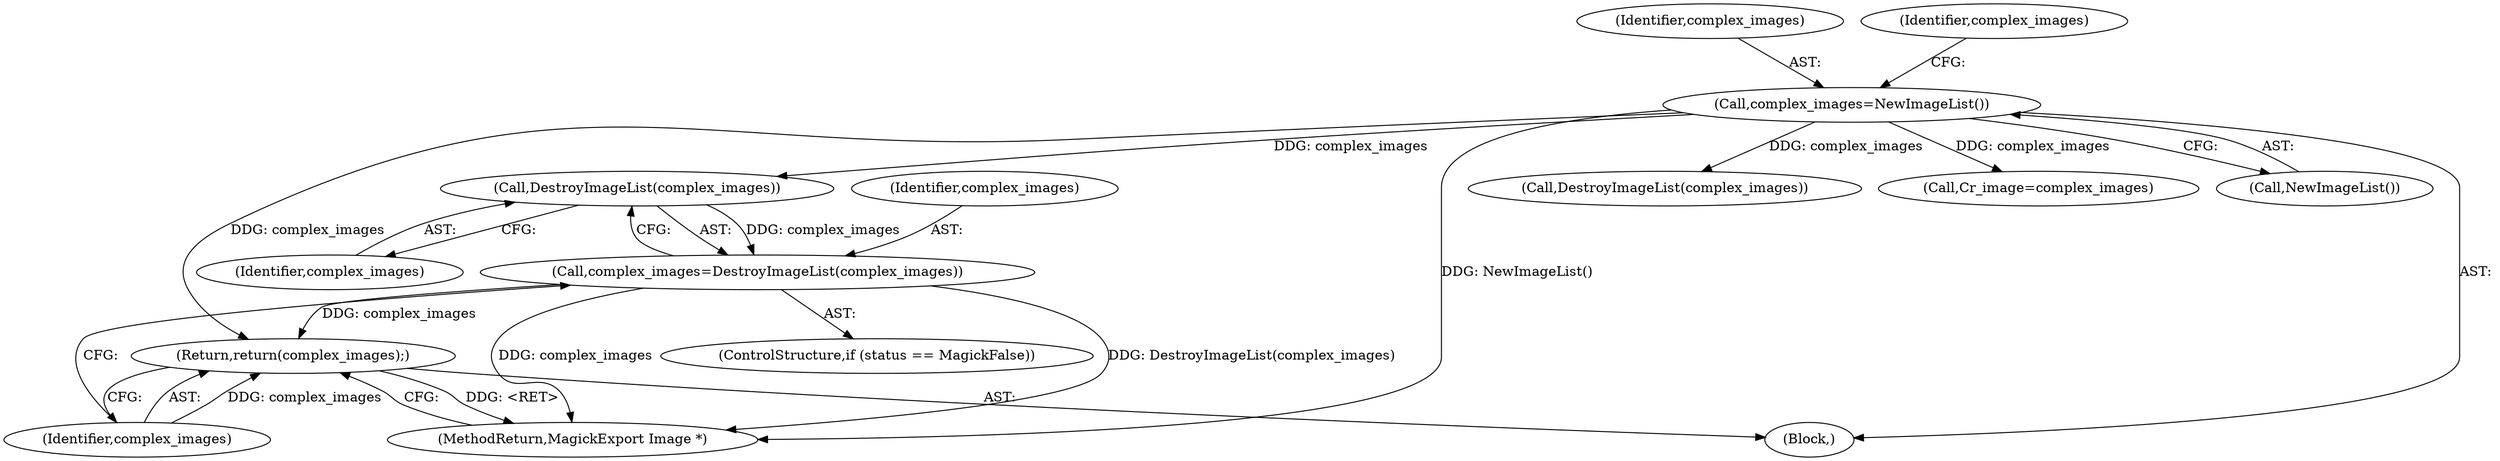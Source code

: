 digraph "0_ImageMagick6_7c2c5ba5b8e3a0b2b82f56c71dfab74ed4006df7_0@pointer" {
"1000912" [label="(Call,DestroyImageList(complex_images))"];
"1000225" [label="(Call,complex_images=NewImageList())"];
"1000910" [label="(Call,complex_images=DestroyImageList(complex_images))"];
"1000914" [label="(Return,return(complex_images);)"];
"1000911" [label="(Identifier,complex_images)"];
"1000910" [label="(Call,complex_images=DestroyImageList(complex_images))"];
"1000249" [label="(Call,DestroyImageList(complex_images))"];
"1000914" [label="(Return,return(complex_images);)"];
"1000333" [label="(Call,Cr_image=complex_images)"];
"1000913" [label="(Identifier,complex_images)"];
"1000915" [label="(Identifier,complex_images)"];
"1000916" [label="(MethodReturn,MagickExport Image *)"];
"1000226" [label="(Identifier,complex_images)"];
"1000906" [label="(ControlStructure,if (status == MagickFalse))"];
"1000227" [label="(Call,NewImageList())"];
"1000230" [label="(Identifier,complex_images)"];
"1000105" [label="(Block,)"];
"1000912" [label="(Call,DestroyImageList(complex_images))"];
"1000225" [label="(Call,complex_images=NewImageList())"];
"1000912" -> "1000910"  [label="AST: "];
"1000912" -> "1000913"  [label="CFG: "];
"1000913" -> "1000912"  [label="AST: "];
"1000910" -> "1000912"  [label="CFG: "];
"1000912" -> "1000910"  [label="DDG: complex_images"];
"1000225" -> "1000912"  [label="DDG: complex_images"];
"1000225" -> "1000105"  [label="AST: "];
"1000225" -> "1000227"  [label="CFG: "];
"1000226" -> "1000225"  [label="AST: "];
"1000227" -> "1000225"  [label="AST: "];
"1000230" -> "1000225"  [label="CFG: "];
"1000225" -> "1000916"  [label="DDG: NewImageList()"];
"1000225" -> "1000249"  [label="DDG: complex_images"];
"1000225" -> "1000333"  [label="DDG: complex_images"];
"1000225" -> "1000914"  [label="DDG: complex_images"];
"1000910" -> "1000906"  [label="AST: "];
"1000911" -> "1000910"  [label="AST: "];
"1000915" -> "1000910"  [label="CFG: "];
"1000910" -> "1000916"  [label="DDG: complex_images"];
"1000910" -> "1000916"  [label="DDG: DestroyImageList(complex_images)"];
"1000910" -> "1000914"  [label="DDG: complex_images"];
"1000914" -> "1000105"  [label="AST: "];
"1000914" -> "1000915"  [label="CFG: "];
"1000915" -> "1000914"  [label="AST: "];
"1000916" -> "1000914"  [label="CFG: "];
"1000914" -> "1000916"  [label="DDG: <RET>"];
"1000915" -> "1000914"  [label="DDG: complex_images"];
}
